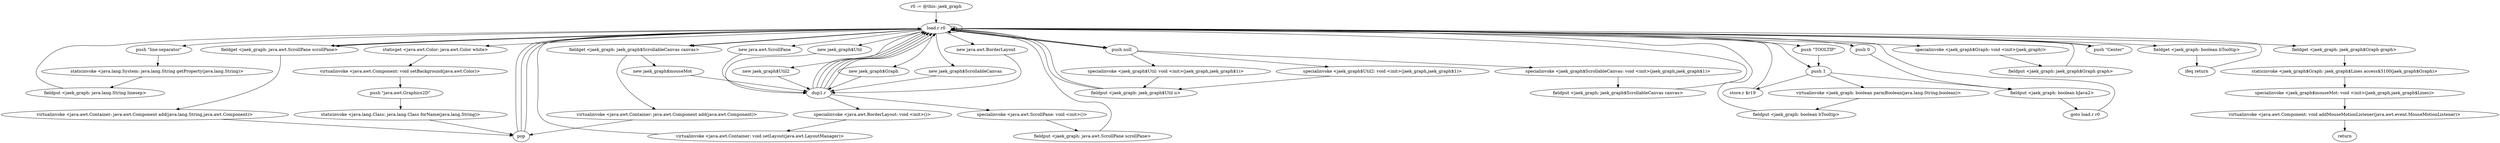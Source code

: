 digraph "" {
    "r0 := @this: jaek_graph"
    "load.r r0"
    "r0 := @this: jaek_graph"->"load.r r0";
    "push \"line.separator\""
    "load.r r0"->"push \"line.separator\"";
    "staticinvoke <java.lang.System: java.lang.String getProperty(java.lang.String)>"
    "push \"line.separator\""->"staticinvoke <java.lang.System: java.lang.String getProperty(java.lang.String)>";
    "fieldput <jaek_graph: java.lang.String linesep>"
    "staticinvoke <java.lang.System: java.lang.String getProperty(java.lang.String)>"->"fieldput <jaek_graph: java.lang.String linesep>";
    "fieldput <jaek_graph: java.lang.String linesep>"->"load.r r0";
    "staticget <java.awt.Color: java.awt.Color white>"
    "load.r r0"->"staticget <java.awt.Color: java.awt.Color white>";
    "virtualinvoke <java.awt.Component: void setBackground(java.awt.Color)>"
    "staticget <java.awt.Color: java.awt.Color white>"->"virtualinvoke <java.awt.Component: void setBackground(java.awt.Color)>";
    "push \"java.awt.Graphics2D\""
    "virtualinvoke <java.awt.Component: void setBackground(java.awt.Color)>"->"push \"java.awt.Graphics2D\"";
    "staticinvoke <java.lang.Class: java.lang.Class forName(java.lang.String)>"
    "push \"java.awt.Graphics2D\""->"staticinvoke <java.lang.Class: java.lang.Class forName(java.lang.String)>";
    "pop"
    "staticinvoke <java.lang.Class: java.lang.Class forName(java.lang.String)>"->"pop";
    "pop"->"load.r r0";
    "new jaek_graph$Util2"
    "load.r r0"->"new jaek_graph$Util2";
    "dup1.r"
    "new jaek_graph$Util2"->"dup1.r";
    "dup1.r"->"load.r r0";
    "push null"
    "load.r r0"->"push null";
    "specialinvoke <jaek_graph$Util2: void <init>(jaek_graph,jaek_graph$1)>"
    "push null"->"specialinvoke <jaek_graph$Util2: void <init>(jaek_graph,jaek_graph$1)>";
    "fieldput <jaek_graph: jaek_graph$Util u>"
    "specialinvoke <jaek_graph$Util2: void <init>(jaek_graph,jaek_graph$1)>"->"fieldput <jaek_graph: jaek_graph$Util u>";
    "fieldput <jaek_graph: jaek_graph$Util u>"->"load.r r0";
    "push 1"
    "load.r r0"->"push 1";
    "fieldput <jaek_graph: boolean bJava2>"
    "push 1"->"fieldput <jaek_graph: boolean bJava2>";
    "goto load.r r0"
    "fieldput <jaek_graph: boolean bJava2>"->"goto load.r r0";
    "goto load.r r0"->"load.r r0";
    "new jaek_graph$Graph"
    "load.r r0"->"new jaek_graph$Graph";
    "new jaek_graph$Graph"->"dup1.r";
    "dup1.r"->"load.r r0";
    "specialinvoke <jaek_graph$Graph: void <init>(jaek_graph)>"
    "load.r r0"->"specialinvoke <jaek_graph$Graph: void <init>(jaek_graph)>";
    "fieldput <jaek_graph: jaek_graph$Graph graph>"
    "specialinvoke <jaek_graph$Graph: void <init>(jaek_graph)>"->"fieldput <jaek_graph: jaek_graph$Graph graph>";
    "fieldput <jaek_graph: jaek_graph$Graph graph>"->"load.r r0";
    "new jaek_graph$ScrollableCanvas"
    "load.r r0"->"new jaek_graph$ScrollableCanvas";
    "new jaek_graph$ScrollableCanvas"->"dup1.r";
    "dup1.r"->"load.r r0";
    "load.r r0"->"push null";
    "specialinvoke <jaek_graph$ScrollableCanvas: void <init>(jaek_graph,jaek_graph$1)>"
    "push null"->"specialinvoke <jaek_graph$ScrollableCanvas: void <init>(jaek_graph,jaek_graph$1)>";
    "fieldput <jaek_graph: jaek_graph$ScrollableCanvas canvas>"
    "specialinvoke <jaek_graph$ScrollableCanvas: void <init>(jaek_graph,jaek_graph$1)>"->"fieldput <jaek_graph: jaek_graph$ScrollableCanvas canvas>";
    "fieldput <jaek_graph: jaek_graph$ScrollableCanvas canvas>"->"load.r r0";
    "new java.awt.BorderLayout"
    "load.r r0"->"new java.awt.BorderLayout";
    "new java.awt.BorderLayout"->"dup1.r";
    "specialinvoke <java.awt.BorderLayout: void <init>()>"
    "dup1.r"->"specialinvoke <java.awt.BorderLayout: void <init>()>";
    "virtualinvoke <java.awt.Container: void setLayout(java.awt.LayoutManager)>"
    "specialinvoke <java.awt.BorderLayout: void <init>()>"->"virtualinvoke <java.awt.Container: void setLayout(java.awt.LayoutManager)>";
    "virtualinvoke <java.awt.Container: void setLayout(java.awt.LayoutManager)>"->"load.r r0";
    "new java.awt.ScrollPane"
    "load.r r0"->"new java.awt.ScrollPane";
    "new java.awt.ScrollPane"->"dup1.r";
    "specialinvoke <java.awt.ScrollPane: void <init>()>"
    "dup1.r"->"specialinvoke <java.awt.ScrollPane: void <init>()>";
    "fieldput <jaek_graph: java.awt.ScrollPane scrollPane>"
    "specialinvoke <java.awt.ScrollPane: void <init>()>"->"fieldput <jaek_graph: java.awt.ScrollPane scrollPane>";
    "fieldput <jaek_graph: java.awt.ScrollPane scrollPane>"->"load.r r0";
    "fieldget <jaek_graph: java.awt.ScrollPane scrollPane>"
    "load.r r0"->"fieldget <jaek_graph: java.awt.ScrollPane scrollPane>";
    "fieldget <jaek_graph: java.awt.ScrollPane scrollPane>"->"load.r r0";
    "fieldget <jaek_graph: jaek_graph$ScrollableCanvas canvas>"
    "load.r r0"->"fieldget <jaek_graph: jaek_graph$ScrollableCanvas canvas>";
    "virtualinvoke <java.awt.Container: java.awt.Component add(java.awt.Component)>"
    "fieldget <jaek_graph: jaek_graph$ScrollableCanvas canvas>"->"virtualinvoke <java.awt.Container: java.awt.Component add(java.awt.Component)>";
    "virtualinvoke <java.awt.Container: java.awt.Component add(java.awt.Component)>"->"pop";
    "pop"->"load.r r0";
    "push \"Center\""
    "load.r r0"->"push \"Center\"";
    "push \"Center\""->"load.r r0";
    "load.r r0"->"fieldget <jaek_graph: java.awt.ScrollPane scrollPane>";
    "virtualinvoke <java.awt.Container: java.awt.Component add(java.lang.String,java.awt.Component)>"
    "fieldget <jaek_graph: java.awt.ScrollPane scrollPane>"->"virtualinvoke <java.awt.Container: java.awt.Component add(java.lang.String,java.awt.Component)>";
    "virtualinvoke <java.awt.Container: java.awt.Component add(java.lang.String,java.awt.Component)>"->"pop";
    "pop"->"load.r r0";
    "load.r r0"->"load.r r0";
    "push \"TOOLTIP\""
    "load.r r0"->"push \"TOOLTIP\"";
    "push \"TOOLTIP\""->"push 1";
    "virtualinvoke <jaek_graph: boolean parmBoolean(java.lang.String,boolean)>"
    "push 1"->"virtualinvoke <jaek_graph: boolean parmBoolean(java.lang.String,boolean)>";
    "fieldput <jaek_graph: boolean bTooltip>"
    "virtualinvoke <jaek_graph: boolean parmBoolean(java.lang.String,boolean)>"->"fieldput <jaek_graph: boolean bTooltip>";
    "fieldput <jaek_graph: boolean bTooltip>"->"load.r r0";
    "fieldget <jaek_graph: boolean bTooltip>"
    "load.r r0"->"fieldget <jaek_graph: boolean bTooltip>";
    "ifeq return"
    "fieldget <jaek_graph: boolean bTooltip>"->"ifeq return";
    "ifeq return"->"load.r r0";
    "load.r r0"->"fieldget <jaek_graph: jaek_graph$ScrollableCanvas canvas>";
    "new jaek_graph$mouseMot"
    "fieldget <jaek_graph: jaek_graph$ScrollableCanvas canvas>"->"new jaek_graph$mouseMot";
    "new jaek_graph$mouseMot"->"dup1.r";
    "dup1.r"->"load.r r0";
    "load.r r0"->"load.r r0";
    "fieldget <jaek_graph: jaek_graph$Graph graph>"
    "load.r r0"->"fieldget <jaek_graph: jaek_graph$Graph graph>";
    "staticinvoke <jaek_graph$Graph: jaek_graph$Lines access$3100(jaek_graph$Graph)>"
    "fieldget <jaek_graph: jaek_graph$Graph graph>"->"staticinvoke <jaek_graph$Graph: jaek_graph$Lines access$3100(jaek_graph$Graph)>";
    "specialinvoke <jaek_graph$mouseMot: void <init>(jaek_graph,jaek_graph$Lines)>"
    "staticinvoke <jaek_graph$Graph: jaek_graph$Lines access$3100(jaek_graph$Graph)>"->"specialinvoke <jaek_graph$mouseMot: void <init>(jaek_graph,jaek_graph$Lines)>";
    "virtualinvoke <java.awt.Component: void addMouseMotionListener(java.awt.event.MouseMotionListener)>"
    "specialinvoke <jaek_graph$mouseMot: void <init>(jaek_graph,jaek_graph$Lines)>"->"virtualinvoke <java.awt.Component: void addMouseMotionListener(java.awt.event.MouseMotionListener)>";
    "return"
    "virtualinvoke <java.awt.Component: void addMouseMotionListener(java.awt.event.MouseMotionListener)>"->"return";
    "store.r $r19"
    "push 1"->"store.r $r19";
    "store.r $r19"->"load.r r0";
    "new jaek_graph$Util"
    "load.r r0"->"new jaek_graph$Util";
    "new jaek_graph$Util"->"dup1.r";
    "dup1.r"->"load.r r0";
    "load.r r0"->"push null";
    "specialinvoke <jaek_graph$Util: void <init>(jaek_graph,jaek_graph$1)>"
    "push null"->"specialinvoke <jaek_graph$Util: void <init>(jaek_graph,jaek_graph$1)>";
    "specialinvoke <jaek_graph$Util: void <init>(jaek_graph,jaek_graph$1)>"->"fieldput <jaek_graph: jaek_graph$Util u>";
    "fieldput <jaek_graph: jaek_graph$Util u>"->"load.r r0";
    "push 0"
    "load.r r0"->"push 0";
    "push 0"->"fieldput <jaek_graph: boolean bJava2>";
}
